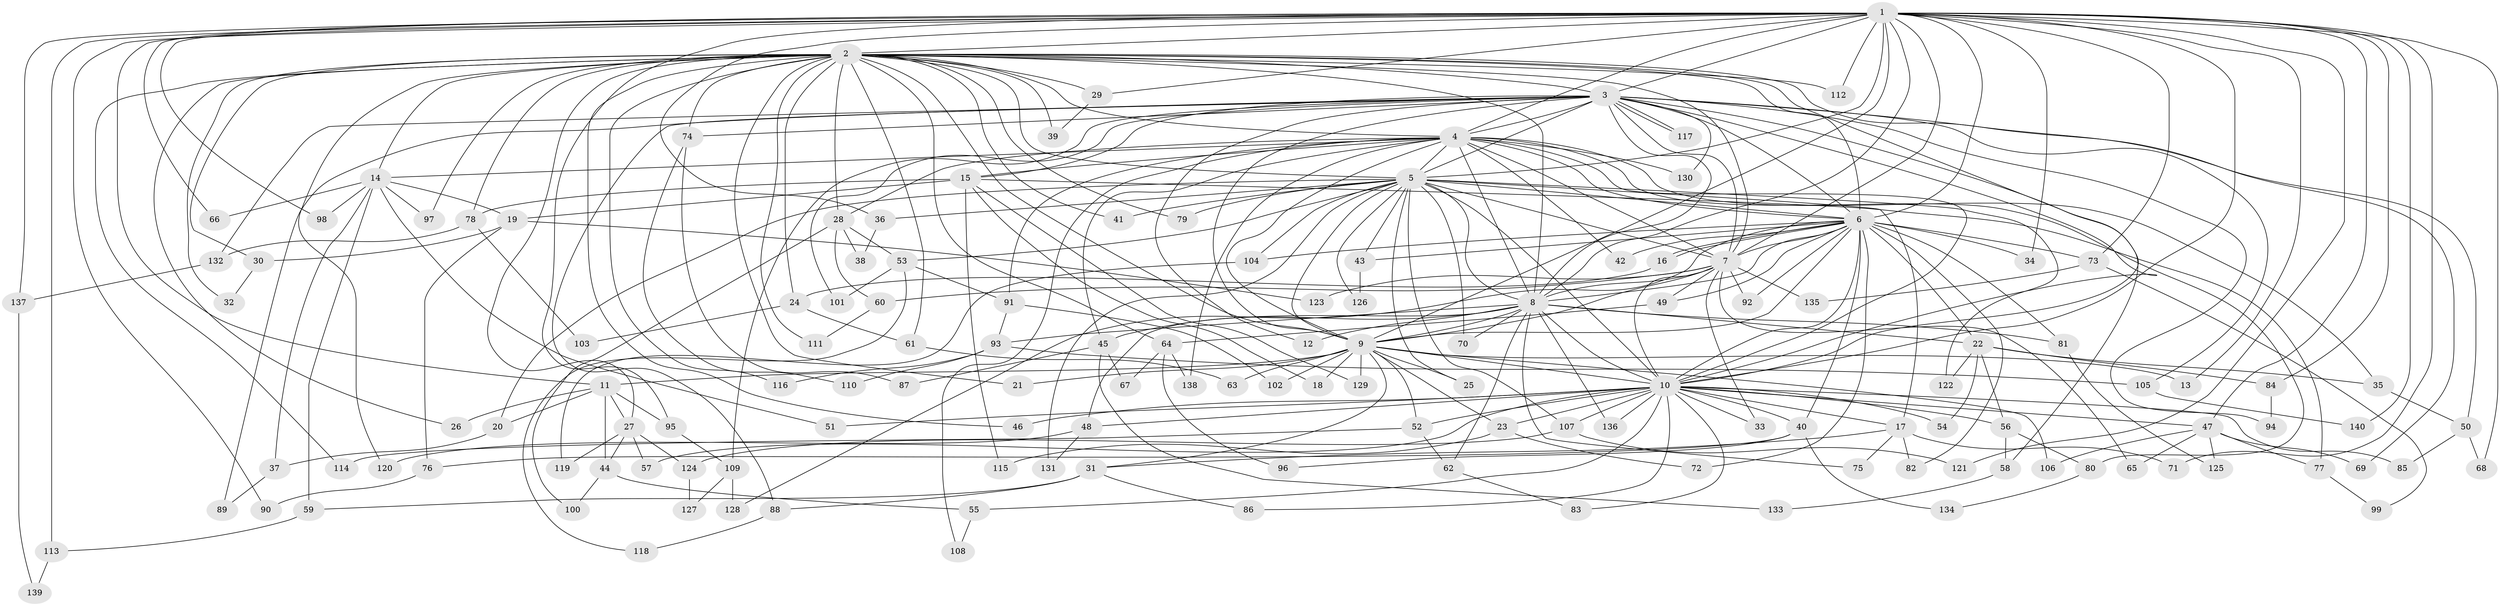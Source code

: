// coarse degree distribution, {23: 0.023529411764705882, 28: 0.011764705882352941, 19: 0.011764705882352941, 15: 0.011764705882352941, 20: 0.011764705882352941, 25: 0.011764705882352941, 14: 0.011764705882352941, 7: 0.07058823529411765, 11: 0.011764705882352941, 9: 0.023529411764705882, 2: 0.49411764705882355, 6: 0.047058823529411764, 4: 0.09411764705882353, 3: 0.1411764705882353, 5: 0.011764705882352941, 1: 0.011764705882352941}
// Generated by graph-tools (version 1.1) at 2025/49/03/04/25 22:49:21]
// undirected, 140 vertices, 305 edges
graph export_dot {
  node [color=gray90,style=filled];
  1;
  2;
  3;
  4;
  5;
  6;
  7;
  8;
  9;
  10;
  11;
  12;
  13;
  14;
  15;
  16;
  17;
  18;
  19;
  20;
  21;
  22;
  23;
  24;
  25;
  26;
  27;
  28;
  29;
  30;
  31;
  32;
  33;
  34;
  35;
  36;
  37;
  38;
  39;
  40;
  41;
  42;
  43;
  44;
  45;
  46;
  47;
  48;
  49;
  50;
  51;
  52;
  53;
  54;
  55;
  56;
  57;
  58;
  59;
  60;
  61;
  62;
  63;
  64;
  65;
  66;
  67;
  68;
  69;
  70;
  71;
  72;
  73;
  74;
  75;
  76;
  77;
  78;
  79;
  80;
  81;
  82;
  83;
  84;
  85;
  86;
  87;
  88;
  89;
  90;
  91;
  92;
  93;
  94;
  95;
  96;
  97;
  98;
  99;
  100;
  101;
  102;
  103;
  104;
  105;
  106;
  107;
  108;
  109;
  110;
  111;
  112;
  113;
  114;
  115;
  116;
  117;
  118;
  119;
  120;
  121;
  122;
  123;
  124;
  125;
  126;
  127;
  128;
  129;
  130;
  131;
  132;
  133;
  134;
  135;
  136;
  137;
  138;
  139;
  140;
  1 -- 2;
  1 -- 3;
  1 -- 4;
  1 -- 5;
  1 -- 6;
  1 -- 7;
  1 -- 8;
  1 -- 9;
  1 -- 10;
  1 -- 11;
  1 -- 13;
  1 -- 29;
  1 -- 34;
  1 -- 36;
  1 -- 47;
  1 -- 66;
  1 -- 68;
  1 -- 71;
  1 -- 73;
  1 -- 84;
  1 -- 90;
  1 -- 95;
  1 -- 98;
  1 -- 112;
  1 -- 113;
  1 -- 121;
  1 -- 137;
  1 -- 140;
  2 -- 3;
  2 -- 4;
  2 -- 5;
  2 -- 6;
  2 -- 7;
  2 -- 8;
  2 -- 9;
  2 -- 10;
  2 -- 14;
  2 -- 21;
  2 -- 24;
  2 -- 26;
  2 -- 27;
  2 -- 28;
  2 -- 29;
  2 -- 30;
  2 -- 32;
  2 -- 39;
  2 -- 41;
  2 -- 46;
  2 -- 61;
  2 -- 64;
  2 -- 69;
  2 -- 74;
  2 -- 78;
  2 -- 79;
  2 -- 97;
  2 -- 111;
  2 -- 112;
  2 -- 114;
  2 -- 116;
  2 -- 120;
  3 -- 4;
  3 -- 5;
  3 -- 6;
  3 -- 7;
  3 -- 8;
  3 -- 9;
  3 -- 10;
  3 -- 12;
  3 -- 15;
  3 -- 50;
  3 -- 58;
  3 -- 74;
  3 -- 88;
  3 -- 89;
  3 -- 94;
  3 -- 101;
  3 -- 105;
  3 -- 109;
  3 -- 117;
  3 -- 117;
  3 -- 130;
  3 -- 132;
  4 -- 5;
  4 -- 6;
  4 -- 7;
  4 -- 8;
  4 -- 9;
  4 -- 10;
  4 -- 14;
  4 -- 15;
  4 -- 28;
  4 -- 35;
  4 -- 42;
  4 -- 45;
  4 -- 80;
  4 -- 91;
  4 -- 108;
  4 -- 130;
  4 -- 138;
  5 -- 6;
  5 -- 7;
  5 -- 8;
  5 -- 9;
  5 -- 10;
  5 -- 17;
  5 -- 20;
  5 -- 25;
  5 -- 36;
  5 -- 41;
  5 -- 43;
  5 -- 53;
  5 -- 70;
  5 -- 79;
  5 -- 104;
  5 -- 107;
  5 -- 122;
  5 -- 126;
  5 -- 131;
  6 -- 7;
  6 -- 8;
  6 -- 9;
  6 -- 10;
  6 -- 16;
  6 -- 16;
  6 -- 22;
  6 -- 34;
  6 -- 40;
  6 -- 42;
  6 -- 43;
  6 -- 49;
  6 -- 72;
  6 -- 73;
  6 -- 81;
  6 -- 82;
  6 -- 92;
  6 -- 104;
  6 -- 128;
  7 -- 8;
  7 -- 9;
  7 -- 10;
  7 -- 33;
  7 -- 49;
  7 -- 60;
  7 -- 65;
  7 -- 92;
  7 -- 123;
  7 -- 135;
  8 -- 9;
  8 -- 10;
  8 -- 12;
  8 -- 22;
  8 -- 45;
  8 -- 48;
  8 -- 62;
  8 -- 70;
  8 -- 75;
  8 -- 81;
  8 -- 93;
  8 -- 136;
  9 -- 10;
  9 -- 11;
  9 -- 13;
  9 -- 18;
  9 -- 21;
  9 -- 23;
  9 -- 25;
  9 -- 31;
  9 -- 52;
  9 -- 63;
  9 -- 102;
  9 -- 106;
  9 -- 129;
  10 -- 17;
  10 -- 23;
  10 -- 33;
  10 -- 40;
  10 -- 46;
  10 -- 47;
  10 -- 48;
  10 -- 51;
  10 -- 52;
  10 -- 54;
  10 -- 55;
  10 -- 56;
  10 -- 57;
  10 -- 83;
  10 -- 85;
  10 -- 86;
  10 -- 107;
  10 -- 136;
  11 -- 20;
  11 -- 26;
  11 -- 27;
  11 -- 44;
  11 -- 95;
  14 -- 19;
  14 -- 37;
  14 -- 51;
  14 -- 59;
  14 -- 66;
  14 -- 97;
  14 -- 98;
  15 -- 18;
  15 -- 19;
  15 -- 77;
  15 -- 78;
  15 -- 115;
  15 -- 129;
  16 -- 24;
  17 -- 31;
  17 -- 71;
  17 -- 75;
  17 -- 82;
  19 -- 30;
  19 -- 76;
  19 -- 123;
  20 -- 37;
  22 -- 35;
  22 -- 54;
  22 -- 56;
  22 -- 84;
  22 -- 122;
  23 -- 72;
  23 -- 115;
  24 -- 61;
  24 -- 103;
  27 -- 44;
  27 -- 57;
  27 -- 119;
  27 -- 124;
  28 -- 38;
  28 -- 53;
  28 -- 60;
  28 -- 100;
  29 -- 39;
  30 -- 32;
  31 -- 59;
  31 -- 86;
  31 -- 88;
  35 -- 50;
  36 -- 38;
  37 -- 89;
  40 -- 76;
  40 -- 96;
  40 -- 134;
  43 -- 126;
  44 -- 55;
  44 -- 100;
  45 -- 67;
  45 -- 87;
  45 -- 133;
  47 -- 65;
  47 -- 69;
  47 -- 77;
  47 -- 106;
  47 -- 125;
  48 -- 120;
  48 -- 131;
  49 -- 64;
  50 -- 68;
  50 -- 85;
  52 -- 62;
  52 -- 114;
  53 -- 91;
  53 -- 101;
  53 -- 118;
  55 -- 108;
  56 -- 58;
  56 -- 80;
  58 -- 133;
  59 -- 113;
  60 -- 111;
  61 -- 63;
  62 -- 83;
  64 -- 67;
  64 -- 96;
  64 -- 138;
  73 -- 99;
  73 -- 135;
  74 -- 87;
  74 -- 110;
  76 -- 90;
  77 -- 99;
  78 -- 103;
  78 -- 132;
  80 -- 134;
  81 -- 125;
  84 -- 94;
  88 -- 118;
  91 -- 93;
  91 -- 102;
  93 -- 105;
  93 -- 110;
  93 -- 116;
  95 -- 109;
  104 -- 119;
  105 -- 140;
  107 -- 121;
  107 -- 124;
  109 -- 127;
  109 -- 128;
  113 -- 139;
  124 -- 127;
  132 -- 137;
  137 -- 139;
}

